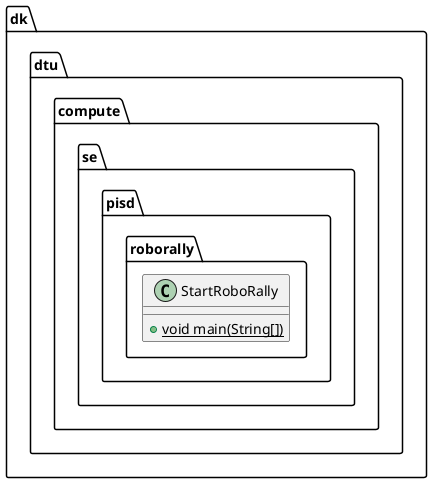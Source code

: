 @startuml
class dk.dtu.compute.se.pisd.roborally.StartRoboRally {
+ {static} void main(String[])
}
@enduml